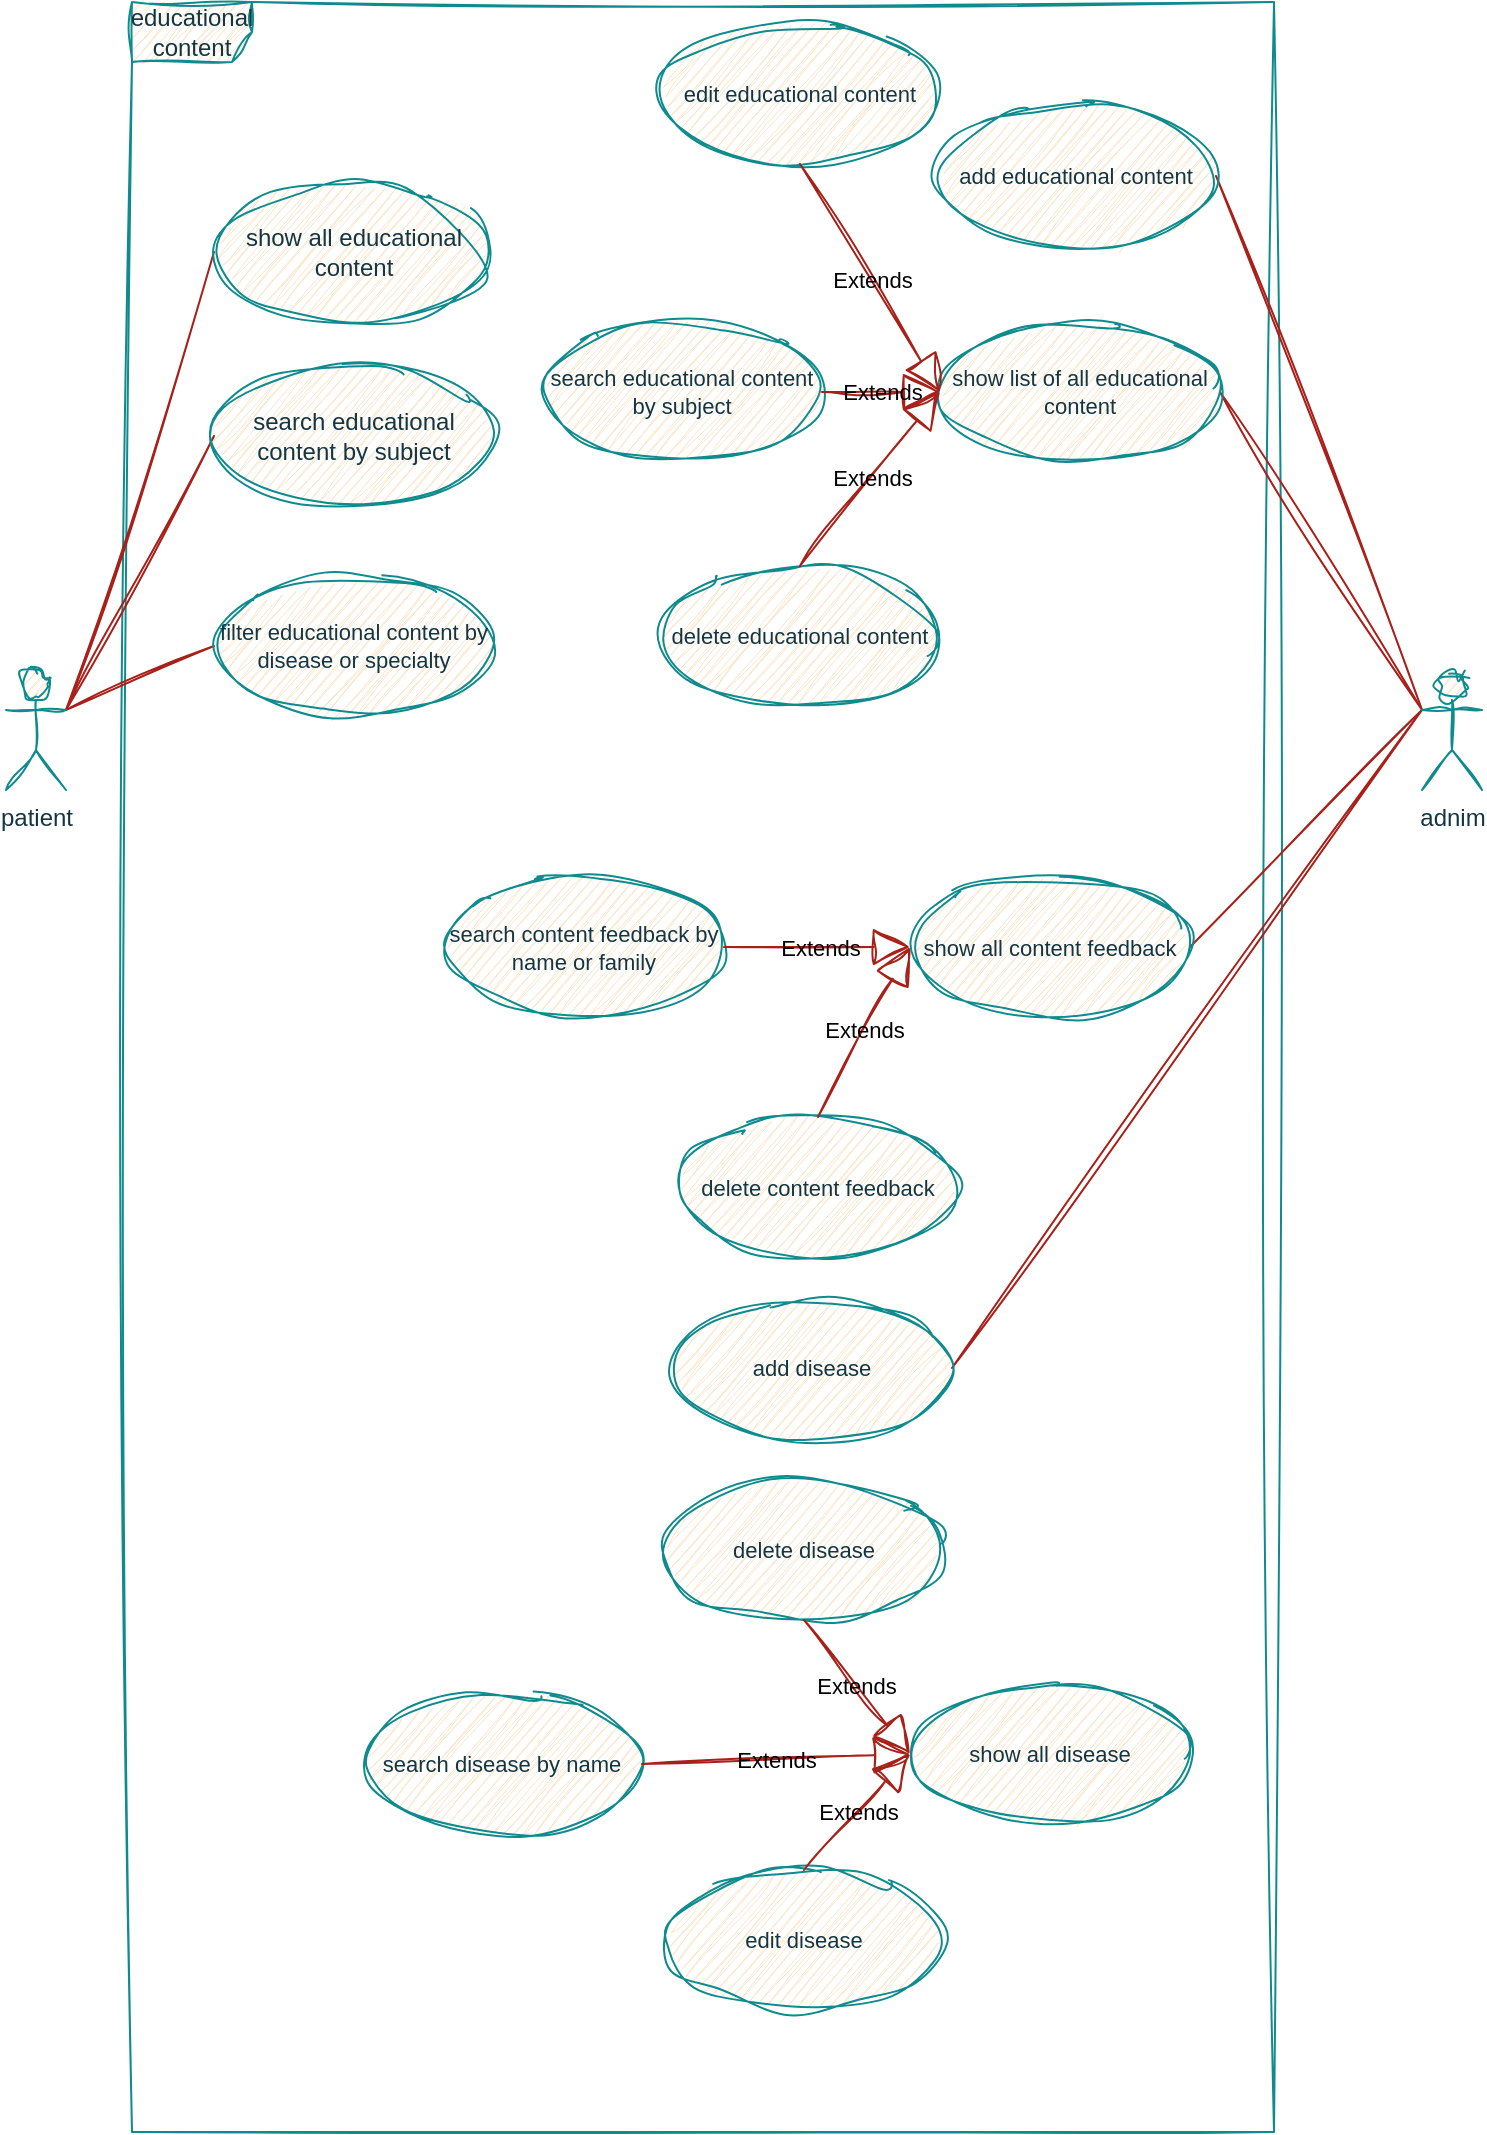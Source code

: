 <mxfile version="27.0.2">
  <diagram name="Page-1" id="lsKdSVxY1TOtrrbRoiUY">
    <mxGraphModel dx="1186" dy="750" grid="0" gridSize="10" guides="1" tooltips="1" connect="1" arrows="1" fold="1" page="1" pageScale="1" pageWidth="850" pageHeight="1100" math="0" shadow="0">
      <root>
        <mxCell id="0" />
        <mxCell id="1" parent="0" />
        <mxCell id="2v0J70ZVLZzhAqZERehU-1" value="educational content" style="shape=umlFrame;whiteSpace=wrap;html=1;pointerEvents=0;labelBackgroundColor=none;fillColor=#FAE5C7;strokeColor=#0F8B8D;fontColor=#143642;sketch=1;curveFitting=1;jiggle=2;" parent="1" vertex="1">
          <mxGeometry x="118" y="26" width="571" height="1065" as="geometry" />
        </mxCell>
        <mxCell id="2v0J70ZVLZzhAqZERehU-12" style="edgeStyle=none;shape=connector;rounded=0;orthogonalLoop=1;jettySize=auto;html=1;exitX=0;exitY=0.333;exitDx=0;exitDy=0;exitPerimeter=0;entryX=1;entryY=0.5;entryDx=0;entryDy=0;strokeColor=#A8201A;align=center;verticalAlign=middle;fontFamily=Helvetica;fontSize=11;fontColor=default;labelBackgroundColor=none;startFill=0;endArrow=none;sketch=1;curveFitting=1;jiggle=2;" parent="1" source="2v0J70ZVLZzhAqZERehU-2" target="2v0J70ZVLZzhAqZERehU-10" edge="1">
          <mxGeometry relative="1" as="geometry" />
        </mxCell>
        <mxCell id="Ui2Cjok3yEXoLqn13jVZ-3" style="rounded=0;orthogonalLoop=1;jettySize=auto;html=1;exitX=0;exitY=0.333;exitDx=0;exitDy=0;exitPerimeter=0;entryX=1;entryY=0.5;entryDx=0;entryDy=0;endArrow=none;startFill=0;labelBackgroundColor=none;strokeColor=#A8201A;fontColor=default;sketch=1;curveFitting=1;jiggle=2;" parent="1" source="2v0J70ZVLZzhAqZERehU-2" target="Ui2Cjok3yEXoLqn13jVZ-1" edge="1">
          <mxGeometry relative="1" as="geometry" />
        </mxCell>
        <mxCell id="Ui2Cjok3yEXoLqn13jVZ-8" style="edgeStyle=none;shape=connector;rounded=0;orthogonalLoop=1;jettySize=auto;html=1;exitX=0;exitY=0.333;exitDx=0;exitDy=0;exitPerimeter=0;entryX=1;entryY=0.5;entryDx=0;entryDy=0;strokeColor=#A8201A;align=center;verticalAlign=middle;fontFamily=Helvetica;fontSize=11;fontColor=default;labelBackgroundColor=none;startFill=0;endArrow=none;sketch=1;curveFitting=1;jiggle=2;" parent="1" source="2v0J70ZVLZzhAqZERehU-2" target="Ui2Cjok3yEXoLqn13jVZ-7" edge="1">
          <mxGeometry relative="1" as="geometry" />
        </mxCell>
        <mxCell id="Ui2Cjok3yEXoLqn13jVZ-21" style="rounded=0;orthogonalLoop=1;jettySize=auto;html=1;exitX=0;exitY=0.333;exitDx=0;exitDy=0;exitPerimeter=0;entryX=1;entryY=0.5;entryDx=0;entryDy=0;strokeColor=#A8201A;fontColor=#143642;fillColor=#FAE5C7;endArrow=none;startFill=0;sketch=1;curveFitting=1;jiggle=2;" parent="1" source="2v0J70ZVLZzhAqZERehU-2" target="Ui2Cjok3yEXoLqn13jVZ-20" edge="1">
          <mxGeometry relative="1" as="geometry" />
        </mxCell>
        <mxCell id="2v0J70ZVLZzhAqZERehU-2" value="adnim" style="shape=umlActor;verticalLabelPosition=bottom;verticalAlign=top;html=1;labelBackgroundColor=none;fillColor=#FAE5C7;strokeColor=#0F8B8D;fontColor=#143642;sketch=1;curveFitting=1;jiggle=2;" parent="1" vertex="1">
          <mxGeometry x="763" y="360" width="30" height="60" as="geometry" />
        </mxCell>
        <mxCell id="2v0J70ZVLZzhAqZERehU-5" style="rounded=0;orthogonalLoop=1;jettySize=auto;html=1;exitX=1;exitY=0.333;exitDx=0;exitDy=0;exitPerimeter=0;entryX=0;entryY=0.5;entryDx=0;entryDy=0;endArrow=none;startFill=0;labelBackgroundColor=none;strokeColor=#A8201A;fontColor=default;sketch=1;curveFitting=1;jiggle=2;" parent="1" source="2v0J70ZVLZzhAqZERehU-3" target="2v0J70ZVLZzhAqZERehU-4" edge="1">
          <mxGeometry relative="1" as="geometry" />
        </mxCell>
        <mxCell id="2v0J70ZVLZzhAqZERehU-7" style="rounded=0;orthogonalLoop=1;jettySize=auto;html=1;exitX=1;exitY=0.333;exitDx=0;exitDy=0;exitPerimeter=0;entryX=0;entryY=0.5;entryDx=0;entryDy=0;endArrow=none;startFill=0;labelBackgroundColor=none;strokeColor=#A8201A;fontColor=default;sketch=1;curveFitting=1;jiggle=2;" parent="1" source="2v0J70ZVLZzhAqZERehU-3" target="2v0J70ZVLZzhAqZERehU-6" edge="1">
          <mxGeometry relative="1" as="geometry" />
        </mxCell>
        <mxCell id="2v0J70ZVLZzhAqZERehU-16" style="edgeStyle=none;shape=connector;rounded=0;orthogonalLoop=1;jettySize=auto;html=1;exitX=1;exitY=0.333;exitDx=0;exitDy=0;exitPerimeter=0;entryX=0;entryY=0.5;entryDx=0;entryDy=0;strokeColor=#A8201A;align=center;verticalAlign=middle;fontFamily=Helvetica;fontSize=11;fontColor=default;labelBackgroundColor=none;startFill=0;endArrow=none;sketch=1;curveFitting=1;jiggle=2;" parent="1" source="2v0J70ZVLZzhAqZERehU-3" target="2v0J70ZVLZzhAqZERehU-15" edge="1">
          <mxGeometry relative="1" as="geometry" />
        </mxCell>
        <mxCell id="2v0J70ZVLZzhAqZERehU-3" value="patient" style="shape=umlActor;verticalLabelPosition=bottom;verticalAlign=top;html=1;labelBackgroundColor=none;fillColor=#FAE5C7;strokeColor=#0F8B8D;fontColor=#143642;sketch=1;curveFitting=1;jiggle=2;" parent="1" vertex="1">
          <mxGeometry x="55" y="360" width="30" height="60" as="geometry" />
        </mxCell>
        <mxCell id="2v0J70ZVLZzhAqZERehU-4" value="show all&amp;nbsp;educational content" style="ellipse;whiteSpace=wrap;html=1;labelBackgroundColor=none;fillColor=#FAE5C7;strokeColor=#0F8B8D;fontColor=#143642;sketch=1;curveFitting=1;jiggle=2;" parent="1" vertex="1">
          <mxGeometry x="159" y="116" width="140" height="70" as="geometry" />
        </mxCell>
        <mxCell id="2v0J70ZVLZzhAqZERehU-6" value="search&amp;nbsp;educational content by subject" style="ellipse;whiteSpace=wrap;html=1;labelBackgroundColor=none;fillColor=#FAE5C7;strokeColor=#0F8B8D;fontColor=#143642;sketch=1;curveFitting=1;jiggle=2;" parent="1" vertex="1">
          <mxGeometry x="159" y="208" width="140" height="70" as="geometry" />
        </mxCell>
        <mxCell id="2v0J70ZVLZzhAqZERehU-8" value="delete&amp;nbsp;educational content" style="ellipse;whiteSpace=wrap;html=1;fontFamily=Helvetica;fontSize=11;fontColor=#143642;labelBackgroundColor=none;fillColor=#FAE5C7;strokeColor=#0F8B8D;sketch=1;curveFitting=1;jiggle=2;" parent="1" vertex="1">
          <mxGeometry x="382" y="308" width="140" height="70" as="geometry" />
        </mxCell>
        <mxCell id="2v0J70ZVLZzhAqZERehU-10" value="show list of all&amp;nbsp;educational content" style="ellipse;whiteSpace=wrap;html=1;fontFamily=Helvetica;fontSize=11;fontColor=#143642;labelBackgroundColor=none;fillColor=#FAE5C7;strokeColor=#0F8B8D;sketch=1;curveFitting=1;jiggle=2;" parent="1" vertex="1">
          <mxGeometry x="522" y="186" width="140" height="70" as="geometry" />
        </mxCell>
        <mxCell id="2v0J70ZVLZzhAqZERehU-13" value="search&amp;nbsp;educational content by subject" style="ellipse;whiteSpace=wrap;html=1;fontFamily=Helvetica;fontSize=11;fontColor=#143642;labelBackgroundColor=none;fillColor=#FAE5C7;strokeColor=#0F8B8D;sketch=1;curveFitting=1;jiggle=2;" parent="1" vertex="1">
          <mxGeometry x="323" y="186" width="140" height="70" as="geometry" />
        </mxCell>
        <mxCell id="2v0J70ZVLZzhAqZERehU-15" value="filter&amp;nbsp;educational content by disease or specialty" style="ellipse;whiteSpace=wrap;html=1;fontFamily=Helvetica;fontSize=11;fontColor=#143642;labelBackgroundColor=none;fillColor=#FAE5C7;strokeColor=#0F8B8D;sketch=1;curveFitting=1;jiggle=2;" parent="1" vertex="1">
          <mxGeometry x="159" y="313" width="140" height="70" as="geometry" />
        </mxCell>
        <mxCell id="Ui2Cjok3yEXoLqn13jVZ-1" value="add educational content" style="ellipse;whiteSpace=wrap;html=1;fontFamily=Helvetica;fontSize=11;fontColor=#143642;labelBackgroundColor=none;fillColor=#FAE5C7;strokeColor=#0F8B8D;sketch=1;curveFitting=1;jiggle=2;" parent="1" vertex="1">
          <mxGeometry x="520" y="78" width="140" height="70" as="geometry" />
        </mxCell>
        <mxCell id="Ui2Cjok3yEXoLqn13jVZ-2" value="edit educational content" style="ellipse;whiteSpace=wrap;html=1;fontFamily=Helvetica;fontSize=11;fontColor=#143642;labelBackgroundColor=none;fillColor=#FAE5C7;strokeColor=#0F8B8D;sketch=1;curveFitting=1;jiggle=2;" parent="1" vertex="1">
          <mxGeometry x="382" y="37" width="140" height="70" as="geometry" />
        </mxCell>
        <mxCell id="Ui2Cjok3yEXoLqn13jVZ-4" value="Extends" style="endArrow=block;endSize=16;endFill=0;html=1;rounded=0;strokeColor=#A8201A;align=center;verticalAlign=middle;fontFamily=Helvetica;fontSize=11;fontColor=default;labelBackgroundColor=none;exitX=1;exitY=0.5;exitDx=0;exitDy=0;entryX=0;entryY=0.5;entryDx=0;entryDy=0;sketch=1;curveFitting=1;jiggle=2;" parent="1" source="2v0J70ZVLZzhAqZERehU-13" target="2v0J70ZVLZzhAqZERehU-10" edge="1">
          <mxGeometry x="0.017" width="160" relative="1" as="geometry">
            <mxPoint x="521" y="301" as="sourcePoint" />
            <mxPoint x="361" y="301" as="targetPoint" />
            <mxPoint as="offset" />
          </mxGeometry>
        </mxCell>
        <mxCell id="Ui2Cjok3yEXoLqn13jVZ-5" value="Extends" style="endArrow=block;endSize=16;endFill=0;html=1;rounded=0;strokeColor=#A8201A;align=center;verticalAlign=middle;fontFamily=Helvetica;fontSize=11;fontColor=default;labelBackgroundColor=none;exitX=0.5;exitY=0;exitDx=0;exitDy=0;entryX=0;entryY=0.5;entryDx=0;entryDy=0;sketch=1;curveFitting=1;jiggle=2;" parent="1" source="2v0J70ZVLZzhAqZERehU-8" target="2v0J70ZVLZzhAqZERehU-10" edge="1">
          <mxGeometry x="0.017" width="160" relative="1" as="geometry">
            <mxPoint x="473" y="231" as="sourcePoint" />
            <mxPoint x="532" y="231" as="targetPoint" />
            <mxPoint as="offset" />
          </mxGeometry>
        </mxCell>
        <mxCell id="Ui2Cjok3yEXoLqn13jVZ-6" value="Extends" style="endArrow=block;endSize=16;endFill=0;html=1;rounded=0;strokeColor=#A8201A;align=center;verticalAlign=middle;fontFamily=Helvetica;fontSize=11;fontColor=default;labelBackgroundColor=none;exitX=0.5;exitY=1;exitDx=0;exitDy=0;entryX=0;entryY=0.5;entryDx=0;entryDy=0;sketch=1;curveFitting=1;jiggle=2;" parent="1" source="Ui2Cjok3yEXoLqn13jVZ-2" target="2v0J70ZVLZzhAqZERehU-10" edge="1">
          <mxGeometry x="0.017" width="160" relative="1" as="geometry">
            <mxPoint x="483" y="241" as="sourcePoint" />
            <mxPoint x="542" y="241" as="targetPoint" />
            <mxPoint as="offset" />
          </mxGeometry>
        </mxCell>
        <mxCell id="Ui2Cjok3yEXoLqn13jVZ-7" value="show all content feedback" style="ellipse;whiteSpace=wrap;html=1;fontFamily=Helvetica;fontSize=11;fontColor=#143642;labelBackgroundColor=none;fillColor=#FAE5C7;strokeColor=#0F8B8D;sketch=1;curveFitting=1;jiggle=2;" parent="1" vertex="1">
          <mxGeometry x="507" y="463.5" width="140" height="70" as="geometry" />
        </mxCell>
        <mxCell id="Ui2Cjok3yEXoLqn13jVZ-9" value="search content feedback by name or family" style="ellipse;whiteSpace=wrap;html=1;fontFamily=Helvetica;fontSize=11;fontColor=#143642;labelBackgroundColor=none;fillColor=#FAE5C7;strokeColor=#0F8B8D;sketch=1;curveFitting=1;jiggle=2;" parent="1" vertex="1">
          <mxGeometry x="274" y="463.5" width="140" height="70" as="geometry" />
        </mxCell>
        <mxCell id="Ui2Cjok3yEXoLqn13jVZ-10" value="delete content feedback" style="ellipse;whiteSpace=wrap;html=1;fontFamily=Helvetica;fontSize=11;fontColor=#143642;labelBackgroundColor=none;fillColor=#FAE5C7;strokeColor=#0F8B8D;sketch=1;curveFitting=1;jiggle=2;" parent="1" vertex="1">
          <mxGeometry x="391" y="583.5" width="140" height="70" as="geometry" />
        </mxCell>
        <mxCell id="Ui2Cjok3yEXoLqn13jVZ-11" value="Extends" style="endArrow=block;endSize=16;endFill=0;html=1;rounded=0;strokeColor=#A8201A;align=center;verticalAlign=middle;fontFamily=Helvetica;fontSize=11;fontColor=default;labelBackgroundColor=none;exitX=1;exitY=0.5;exitDx=0;exitDy=0;entryX=0;entryY=0.5;entryDx=0;entryDy=0;sketch=1;curveFitting=1;jiggle=2;" parent="1" source="Ui2Cjok3yEXoLqn13jVZ-9" target="Ui2Cjok3yEXoLqn13jVZ-7" edge="1">
          <mxGeometry x="0.017" width="160" relative="1" as="geometry">
            <mxPoint x="414" y="455.5" as="sourcePoint" />
            <mxPoint x="484" y="368.5" as="targetPoint" />
            <mxPoint as="offset" />
          </mxGeometry>
        </mxCell>
        <mxCell id="Ui2Cjok3yEXoLqn13jVZ-13" value="show all disease" style="ellipse;whiteSpace=wrap;html=1;fontFamily=Helvetica;fontSize=11;fontColor=#143642;labelBackgroundColor=none;fillColor=#FAE5C7;strokeColor=#0F8B8D;sketch=1;curveFitting=1;jiggle=2;" parent="1" vertex="1">
          <mxGeometry x="507" y="867" width="140" height="70" as="geometry" />
        </mxCell>
        <mxCell id="Ui2Cjok3yEXoLqn13jVZ-14" value="search disease&amp;nbsp;by name" style="ellipse;whiteSpace=wrap;html=1;fontFamily=Helvetica;fontSize=11;fontColor=#143642;labelBackgroundColor=none;fillColor=#FAE5C7;strokeColor=#0F8B8D;sketch=1;curveFitting=1;jiggle=2;" parent="1" vertex="1">
          <mxGeometry x="233" y="872" width="140" height="70" as="geometry" />
        </mxCell>
        <mxCell id="Ui2Cjok3yEXoLqn13jVZ-15" value="Extends" style="endArrow=block;endSize=16;endFill=0;html=1;rounded=0;strokeColor=#A8201A;align=center;verticalAlign=middle;fontFamily=Helvetica;fontSize=11;fontColor=default;labelBackgroundColor=none;entryX=0;entryY=0.5;entryDx=0;entryDy=0;exitX=1;exitY=0.5;exitDx=0;exitDy=0;sketch=1;curveFitting=1;jiggle=2;" parent="1" source="Ui2Cjok3yEXoLqn13jVZ-14" target="Ui2Cjok3yEXoLqn13jVZ-13" edge="1">
          <mxGeometry width="160" relative="1" as="geometry">
            <mxPoint x="296" y="907" as="sourcePoint" />
            <mxPoint x="521" y="972.05" as="targetPoint" />
          </mxGeometry>
        </mxCell>
        <mxCell id="Ui2Cjok3yEXoLqn13jVZ-16" value="edit disease" style="ellipse;whiteSpace=wrap;html=1;fontFamily=Helvetica;fontSize=11;fontColor=#143642;labelBackgroundColor=none;fillColor=#FAE5C7;strokeColor=#0F8B8D;sketch=1;curveFitting=1;jiggle=2;" parent="1" vertex="1">
          <mxGeometry x="384" y="960" width="140" height="70" as="geometry" />
        </mxCell>
        <mxCell id="Ui2Cjok3yEXoLqn13jVZ-17" value="delete disease" style="ellipse;whiteSpace=wrap;html=1;fontFamily=Helvetica;fontSize=11;fontColor=#143642;labelBackgroundColor=none;fillColor=#FAE5C7;strokeColor=#0F8B8D;sketch=1;curveFitting=1;jiggle=2;" parent="1" vertex="1">
          <mxGeometry x="384" y="765" width="140" height="70" as="geometry" />
        </mxCell>
        <mxCell id="Ui2Cjok3yEXoLqn13jVZ-18" value="Extends" style="endArrow=block;endSize=16;endFill=0;html=1;rounded=0;strokeColor=#A8201A;align=center;verticalAlign=middle;fontFamily=Helvetica;fontSize=11;fontColor=default;labelBackgroundColor=none;exitX=0.5;exitY=0;exitDx=0;exitDy=0;entryX=0;entryY=0.5;entryDx=0;entryDy=0;sketch=1;curveFitting=1;jiggle=2;" parent="1" source="Ui2Cjok3yEXoLqn13jVZ-16" target="Ui2Cjok3yEXoLqn13jVZ-13" edge="1">
          <mxGeometry width="160" relative="1" as="geometry">
            <mxPoint x="534" y="913" as="sourcePoint" />
            <mxPoint x="424" y="913" as="targetPoint" />
          </mxGeometry>
        </mxCell>
        <mxCell id="Ui2Cjok3yEXoLqn13jVZ-19" value="Extends" style="endArrow=block;endSize=16;endFill=0;html=1;rounded=0;strokeColor=#A8201A;align=center;verticalAlign=middle;fontFamily=Helvetica;fontSize=11;fontColor=default;labelBackgroundColor=none;exitX=0.5;exitY=1;exitDx=0;exitDy=0;entryX=0;entryY=0.5;entryDx=0;entryDy=0;sketch=1;curveFitting=1;jiggle=2;" parent="1" source="Ui2Cjok3yEXoLqn13jVZ-17" target="Ui2Cjok3yEXoLqn13jVZ-13" edge="1">
          <mxGeometry width="160" relative="1" as="geometry">
            <mxPoint x="534" y="913" as="sourcePoint" />
            <mxPoint x="424" y="913" as="targetPoint" />
          </mxGeometry>
        </mxCell>
        <mxCell id="Ui2Cjok3yEXoLqn13jVZ-20" value="add disease" style="ellipse;whiteSpace=wrap;html=1;fontFamily=Helvetica;fontSize=11;fontColor=#143642;labelBackgroundColor=none;fillColor=#FAE5C7;strokeColor=#0F8B8D;sketch=1;curveFitting=1;jiggle=2;" parent="1" vertex="1">
          <mxGeometry x="388" y="674" width="140" height="70" as="geometry" />
        </mxCell>
        <mxCell id="Ui2Cjok3yEXoLqn13jVZ-12" value="Extends" style="endArrow=block;endSize=16;endFill=0;html=1;rounded=0;strokeColor=#A8201A;align=center;verticalAlign=middle;fontFamily=Helvetica;fontSize=11;fontColor=default;labelBackgroundColor=none;exitX=0.5;exitY=0;exitDx=0;exitDy=0;entryX=0;entryY=0.5;entryDx=0;entryDy=0;sketch=1;curveFitting=1;jiggle=2;" parent="1" source="Ui2Cjok3yEXoLqn13jVZ-10" target="Ui2Cjok3yEXoLqn13jVZ-7" edge="1">
          <mxGeometry x="0.017" width="160" relative="1" as="geometry">
            <mxPoint x="353" y="620.5" as="sourcePoint" />
            <mxPoint x="423" y="533.5" as="targetPoint" />
            <mxPoint as="offset" />
          </mxGeometry>
        </mxCell>
      </root>
    </mxGraphModel>
  </diagram>
</mxfile>
